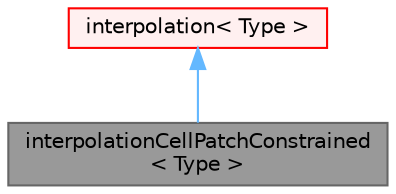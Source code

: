 digraph "interpolationCellPatchConstrained&lt; Type &gt;"
{
 // LATEX_PDF_SIZE
  bgcolor="transparent";
  edge [fontname=Helvetica,fontsize=10,labelfontname=Helvetica,labelfontsize=10];
  node [fontname=Helvetica,fontsize=10,shape=box,height=0.2,width=0.4];
  Node1 [id="Node000001",label="interpolationCellPatchConstrained\l\< Type \>",height=0.2,width=0.4,color="gray40", fillcolor="grey60", style="filled", fontcolor="black",tooltip="Uses the cell value for any point in the cell apart from a boundary face where it uses the boundary v..."];
  Node2 -> Node1 [id="edge1_Node000001_Node000002",dir="back",color="steelblue1",style="solid",tooltip=" "];
  Node2 [id="Node000002",label="interpolation\< Type \>",height=0.2,width=0.4,color="red", fillcolor="#FFF0F0", style="filled",URL="$classFoam_1_1interpolation.html",tooltip="Abstract base class for volume field interpolation."];
}

